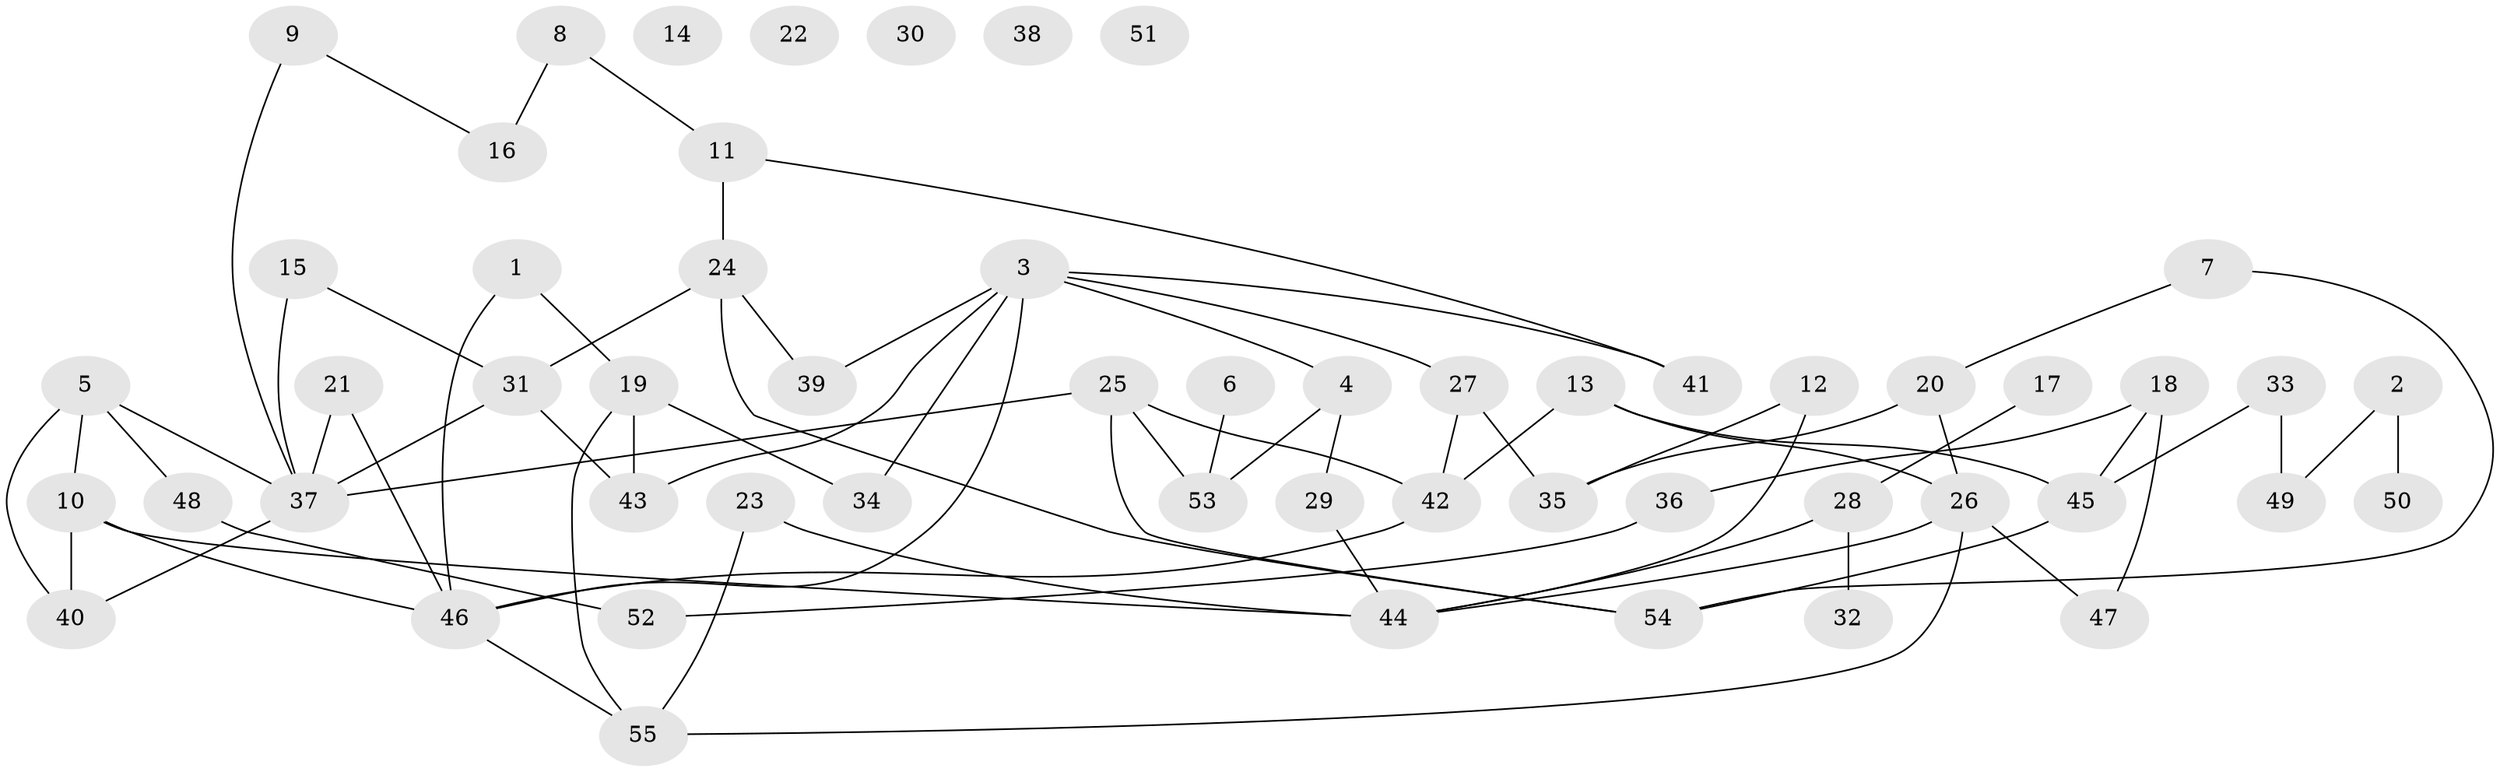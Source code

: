 // coarse degree distribution, {4: 0.08108108108108109, 1: 0.08108108108108109, 8: 0.02702702702702703, 3: 0.13513513513513514, 2: 0.35135135135135137, 5: 0.08108108108108109, 7: 0.08108108108108109, 0: 0.13513513513513514, 6: 0.02702702702702703}
// Generated by graph-tools (version 1.1) at 2025/41/03/06/25 10:41:20]
// undirected, 55 vertices, 74 edges
graph export_dot {
graph [start="1"]
  node [color=gray90,style=filled];
  1;
  2;
  3;
  4;
  5;
  6;
  7;
  8;
  9;
  10;
  11;
  12;
  13;
  14;
  15;
  16;
  17;
  18;
  19;
  20;
  21;
  22;
  23;
  24;
  25;
  26;
  27;
  28;
  29;
  30;
  31;
  32;
  33;
  34;
  35;
  36;
  37;
  38;
  39;
  40;
  41;
  42;
  43;
  44;
  45;
  46;
  47;
  48;
  49;
  50;
  51;
  52;
  53;
  54;
  55;
  1 -- 19;
  1 -- 46;
  2 -- 49;
  2 -- 50;
  3 -- 4;
  3 -- 27;
  3 -- 34;
  3 -- 39;
  3 -- 41;
  3 -- 43;
  3 -- 46;
  4 -- 29;
  4 -- 53;
  5 -- 10;
  5 -- 37;
  5 -- 40;
  5 -- 48;
  6 -- 53;
  7 -- 20;
  7 -- 54;
  8 -- 11;
  8 -- 16;
  9 -- 16;
  9 -- 37;
  10 -- 40;
  10 -- 44;
  10 -- 46;
  11 -- 24;
  11 -- 41;
  12 -- 35;
  12 -- 44;
  13 -- 26;
  13 -- 42;
  13 -- 45;
  15 -- 31;
  15 -- 37;
  17 -- 28;
  18 -- 36;
  18 -- 45;
  18 -- 47;
  19 -- 34;
  19 -- 43;
  19 -- 55;
  20 -- 26;
  20 -- 35;
  21 -- 37;
  21 -- 46;
  23 -- 44;
  23 -- 55;
  24 -- 31;
  24 -- 39;
  24 -- 54;
  25 -- 37;
  25 -- 42;
  25 -- 53;
  25 -- 54;
  26 -- 44;
  26 -- 47;
  26 -- 55;
  27 -- 35;
  27 -- 42;
  28 -- 32;
  28 -- 44;
  29 -- 44;
  31 -- 37;
  31 -- 43;
  33 -- 45;
  33 -- 49;
  36 -- 52;
  37 -- 40;
  42 -- 46;
  45 -- 54;
  46 -- 55;
  48 -- 52;
}
